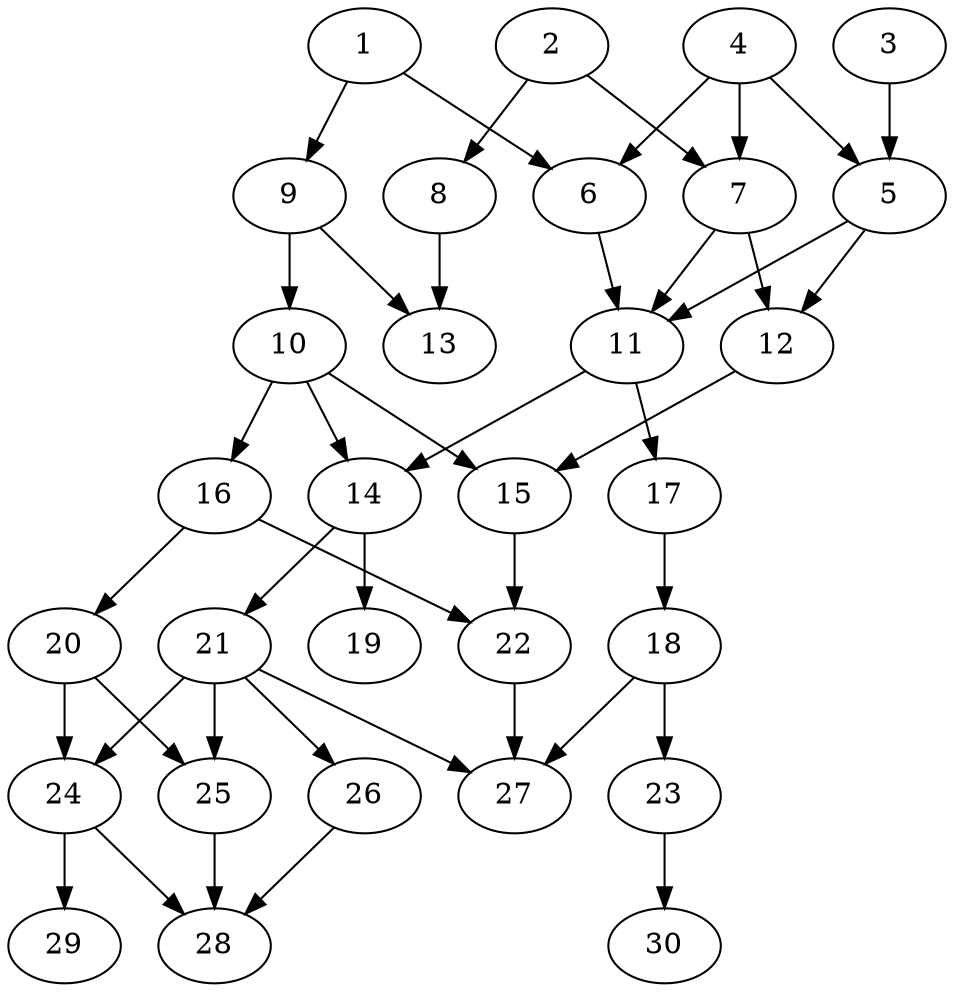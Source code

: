 // DAG automatically generated by daggen at Thu Oct  3 14:04:18 2019
// ./daggen --dot -n 30 --ccr 0.5 --fat 0.5 --regular 0.7 --density 0.5 --mindata 5242880 --maxdata 52428800 
digraph G {
  1 [size="23570432", alpha="0.06", expect_size="11785216"] 
  1 -> 6 [size ="11785216"]
  1 -> 9 [size ="11785216"]
  2 [size="102789120", alpha="0.04", expect_size="51394560"] 
  2 -> 7 [size ="51394560"]
  2 -> 8 [size ="51394560"]
  3 [size="37324800", alpha="0.19", expect_size="18662400"] 
  3 -> 5 [size ="18662400"]
  4 [size="41773056", alpha="0.19", expect_size="20886528"] 
  4 -> 5 [size ="20886528"]
  4 -> 6 [size ="20886528"]
  4 -> 7 [size ="20886528"]
  5 [size="86632448", alpha="0.11", expect_size="43316224"] 
  5 -> 11 [size ="43316224"]
  5 -> 12 [size ="43316224"]
  6 [size="41365504", alpha="0.14", expect_size="20682752"] 
  6 -> 11 [size ="20682752"]
  7 [size="15538176", alpha="0.11", expect_size="7769088"] 
  7 -> 11 [size ="7769088"]
  7 -> 12 [size ="7769088"]
  8 [size="14553088", alpha="0.08", expect_size="7276544"] 
  8 -> 13 [size ="7276544"]
  9 [size="51728384", alpha="0.12", expect_size="25864192"] 
  9 -> 10 [size ="25864192"]
  9 -> 13 [size ="25864192"]
  10 [size="94324736", alpha="0.05", expect_size="47162368"] 
  10 -> 14 [size ="47162368"]
  10 -> 15 [size ="47162368"]
  10 -> 16 [size ="47162368"]
  11 [size="94191616", alpha="0.13", expect_size="47095808"] 
  11 -> 14 [size ="47095808"]
  11 -> 17 [size ="47095808"]
  12 [size="30371840", alpha="0.06", expect_size="15185920"] 
  12 -> 15 [size ="15185920"]
  13 [size="48037888", alpha="0.02", expect_size="24018944"] 
  14 [size="41539584", alpha="0.03", expect_size="20769792"] 
  14 -> 19 [size ="20769792"]
  14 -> 21 [size ="20769792"]
  15 [size="35020800", alpha="0.15", expect_size="17510400"] 
  15 -> 22 [size ="17510400"]
  16 [size="84836352", alpha="0.01", expect_size="42418176"] 
  16 -> 20 [size ="42418176"]
  16 -> 22 [size ="42418176"]
  17 [size="55277568", alpha="0.15", expect_size="27638784"] 
  17 -> 18 [size ="27638784"]
  18 [size="11036672", alpha="0.16", expect_size="5518336"] 
  18 -> 23 [size ="5518336"]
  18 -> 27 [size ="5518336"]
  19 [size="50305024", alpha="0.12", expect_size="25152512"] 
  20 [size="12828672", alpha="0.18", expect_size="6414336"] 
  20 -> 24 [size ="6414336"]
  20 -> 25 [size ="6414336"]
  21 [size="35088384", alpha="0.07", expect_size="17544192"] 
  21 -> 24 [size ="17544192"]
  21 -> 25 [size ="17544192"]
  21 -> 26 [size ="17544192"]
  21 -> 27 [size ="17544192"]
  22 [size="97486848", alpha="0.16", expect_size="48743424"] 
  22 -> 27 [size ="48743424"]
  23 [size="31100928", alpha="0.10", expect_size="15550464"] 
  23 -> 30 [size ="15550464"]
  24 [size="42596352", alpha="0.11", expect_size="21298176"] 
  24 -> 28 [size ="21298176"]
  24 -> 29 [size ="21298176"]
  25 [size="56563712", alpha="0.08", expect_size="28281856"] 
  25 -> 28 [size ="28281856"]
  26 [size="34564096", alpha="0.11", expect_size="17282048"] 
  26 -> 28 [size ="17282048"]
  27 [size="39028736", alpha="0.16", expect_size="19514368"] 
  28 [size="16087040", alpha="0.01", expect_size="8043520"] 
  29 [size="90597376", alpha="0.16", expect_size="45298688"] 
  30 [size="52031488", alpha="0.08", expect_size="26015744"] 
}
